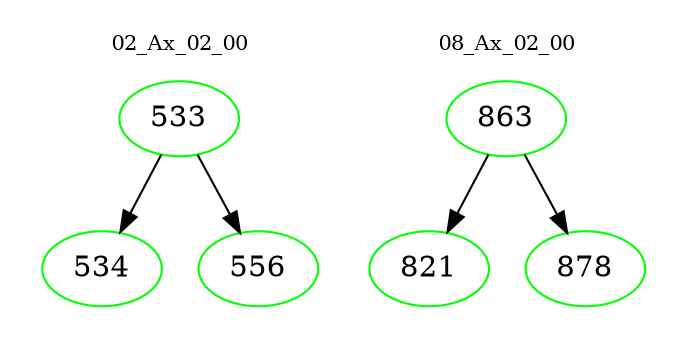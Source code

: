 digraph{
subgraph cluster_0 {
color = white
label = "02_Ax_02_00";
fontsize=10;
T0_533 [label="533", color="green"]
T0_533 -> T0_534 [color="black"]
T0_534 [label="534", color="green"]
T0_533 -> T0_556 [color="black"]
T0_556 [label="556", color="green"]
}
subgraph cluster_1 {
color = white
label = "08_Ax_02_00";
fontsize=10;
T1_863 [label="863", color="green"]
T1_863 -> T1_821 [color="black"]
T1_821 [label="821", color="green"]
T1_863 -> T1_878 [color="black"]
T1_878 [label="878", color="green"]
}
}
